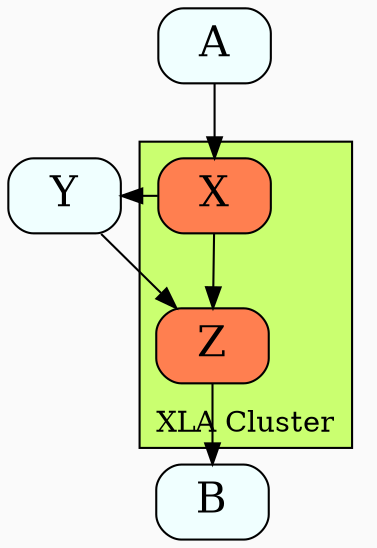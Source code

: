 digraph {
  graph[bgcolor=gray98,compound=true]
  node[fontsize=20,shape=box,fillcolor=azure, style="filled,rounded"]

  subgraph cluster_0 {
    label="XLA Cluster";labelloc="b"
    style=filled
    fillcolor=darkolivegreen1
    color=black
    X[fillcolor=coral]
    Z[fillcolor=coral]
  }

  A -> X
  X -> Y
  Y -> Z
  X -> Z
  Z -> B
}
